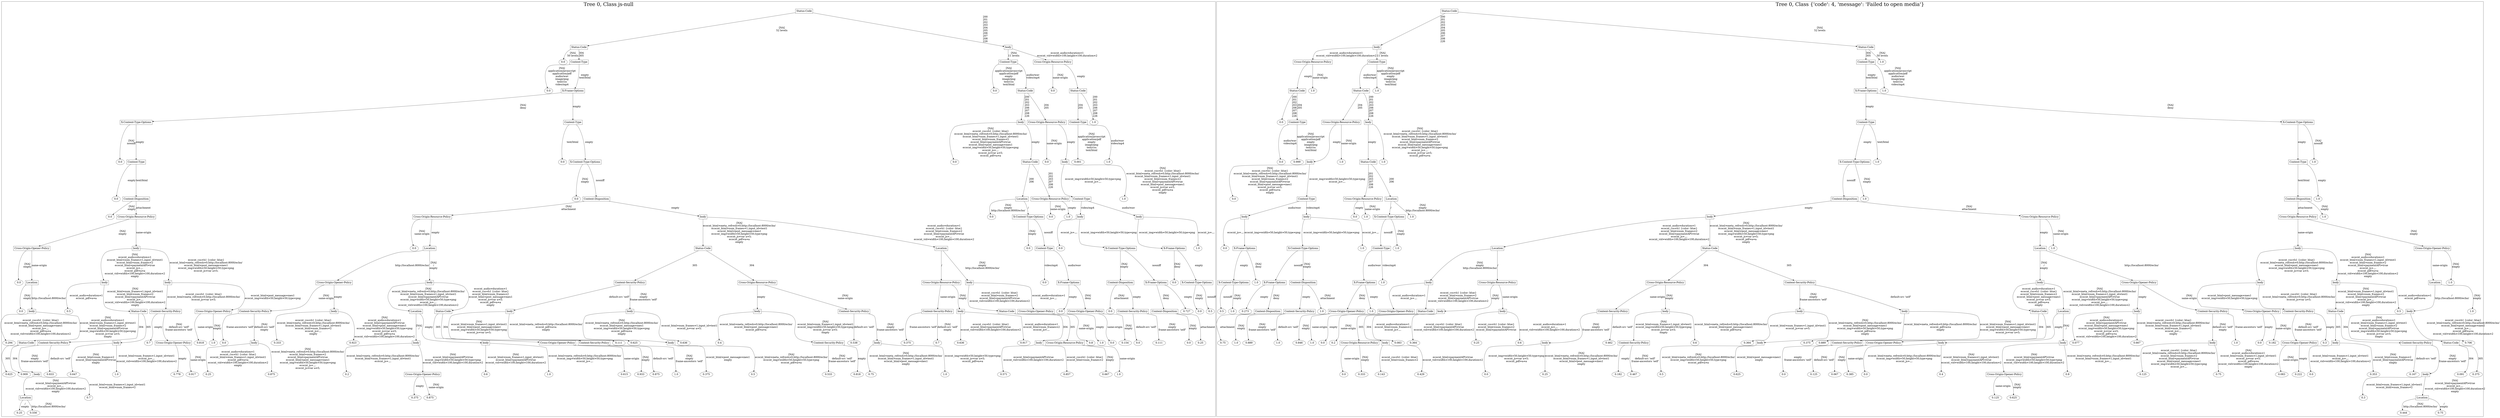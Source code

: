 /*
Generated by:
    http://https://github.com/h2oai/h2o-3/tree/master/h2o-genmodel/src/main/java/hex/genmodel/tools/PrintMojo.java
*/

/*
On a mac:

$ brew install graphviz
$ dot -Tpng file.gv -o file.png
$ open file.png
*/

digraph G {

subgraph cluster_0 {
/* Nodes */

/* Level 0 */
{
"SG_0_Node_0" [shape=box, fontsize=20, label="Status-Code"]
}

/* Level 1 */
{
"SG_0_Node_1" [shape=box, fontsize=20, label="Status-Code"]
"SG_0_Node_2" [shape=box, fontsize=20, label="body"]
}

/* Level 2 */
{
"SG_0_Node_137" [fontsize=20, label="0.0"]
"SG_0_Node_4" [shape=box, fontsize=20, label="Content-Type"]
"SG_0_Node_5" [shape=box, fontsize=20, label="Content-Type"]
"SG_0_Node_6" [shape=box, fontsize=20, label="Cross-Origin-Resource-Policy"]
}

/* Level 3 */
{
"SG_0_Node_138" [fontsize=20, label="0.0"]
"SG_0_Node_7" [shape=box, fontsize=20, label="X-Frame-Options"]
"SG_0_Node_139" [fontsize=20, label="0.0"]
"SG_0_Node_9" [shape=box, fontsize=20, label="Status-Code"]
"SG_0_Node_140" [fontsize=20, label="0.0"]
"SG_0_Node_11" [shape=box, fontsize=20, label="Status-Code"]
}

/* Level 4 */
{
"SG_0_Node_12" [shape=box, fontsize=20, label="X-Content-Type-Options"]
"SG_0_Node_13" [shape=box, fontsize=20, label="Content-Type"]
"SG_0_Node_14" [shape=box, fontsize=20, label="body"]
"SG_0_Node_15" [shape=box, fontsize=20, label="Cross-Origin-Resource-Policy"]
"SG_0_Node_16" [shape=box, fontsize=20, label="Content-Type"]
"SG_0_Node_141" [fontsize=20, label="1.0"]
}

/* Level 5 */
{
"SG_0_Node_142" [fontsize=20, label="0.0"]
"SG_0_Node_17" [shape=box, fontsize=20, label="Content-Type"]
"SG_0_Node_143" [fontsize=20, label="0.0"]
"SG_0_Node_18" [shape=box, fontsize=20, label="X-Content-Type-Options"]
"SG_0_Node_144" [fontsize=20, label="0.0"]
"SG_0_Node_19" [shape=box, fontsize=20, label="Status-Code"]
"SG_0_Node_145" [fontsize=20, label="0.0"]
"SG_0_Node_20" [shape=box, fontsize=20, label="body"]
"SG_0_Node_146" [fontsize=20, label="0.001"]
"SG_0_Node_147" [fontsize=20, label="1.0"]
}

/* Level 6 */
{
"SG_0_Node_148" [fontsize=20, label="0.0"]
"SG_0_Node_22" [shape=box, fontsize=20, label="Content-Disposition"]
"SG_0_Node_149" [fontsize=20, label="0.0"]
"SG_0_Node_23" [shape=box, fontsize=20, label="Content-Disposition"]
"SG_0_Node_24" [shape=box, fontsize=20, label="Location"]
"SG_0_Node_25" [shape=box, fontsize=20, label="Cross-Origin-Resource-Policy"]
"SG_0_Node_26" [shape=box, fontsize=20, label="Content-Type"]
"SG_0_Node_150" [fontsize=20, label="1.0"]
}

/* Level 7 */
{
"SG_0_Node_151" [fontsize=20, label="0.0"]
"SG_0_Node_27" [shape=box, fontsize=20, label="Cross-Origin-Resource-Policy"]
"SG_0_Node_28" [shape=box, fontsize=20, label="Cross-Origin-Resource-Policy"]
"SG_0_Node_29" [shape=box, fontsize=20, label="body"]
"SG_0_Node_152" [fontsize=20, label="0.0"]
"SG_0_Node_30" [shape=box, fontsize=20, label="X-Content-Type-Options"]
"SG_0_Node_153" [fontsize=20, label="0.0"]
"SG_0_Node_154" [fontsize=20, label="1.0"]
"SG_0_Node_31" [shape=box, fontsize=20, label="body"]
"SG_0_Node_32" [shape=box, fontsize=20, label="body"]
}

/* Level 8 */
{
"SG_0_Node_33" [shape=box, fontsize=20, label="Cross-Origin-Opener-Policy"]
"SG_0_Node_34" [shape=box, fontsize=20, label="body"]
"SG_0_Node_155" [fontsize=20, label="0.0"]
"SG_0_Node_35" [shape=box, fontsize=20, label="Location"]
"SG_0_Node_36" [shape=box, fontsize=20, label="Status-Code"]
"SG_0_Node_37" [shape=box, fontsize=20, label="Location"]
"SG_0_Node_156" [fontsize=20, label="0.0"]
"SG_0_Node_38" [shape=box, fontsize=20, label="Content-Type"]
"SG_0_Node_157" [fontsize=20, label="0.0"]
"SG_0_Node_39" [shape=box, fontsize=20, label="X-Content-Type-Options"]
"SG_0_Node_40" [shape=box, fontsize=20, label="X-Frame-Options"]
"SG_0_Node_158" [fontsize=20, label="1.0"]
}

/* Level 9 */
{
"SG_0_Node_159" [fontsize=20, label="0.0"]
"SG_0_Node_41" [shape=box, fontsize=20, label="Location"]
"SG_0_Node_42" [shape=box, fontsize=20, label="body"]
"SG_0_Node_43" [shape=box, fontsize=20, label="body"]
"SG_0_Node_44" [shape=box, fontsize=20, label="Cross-Origin-Opener-Policy"]
"SG_0_Node_45" [shape=box, fontsize=20, label="body"]
"SG_0_Node_46" [shape=box, fontsize=20, label="Content-Security-Policy"]
"SG_0_Node_47" [shape=box, fontsize=20, label="Cross-Origin-Resource-Policy"]
"SG_0_Node_48" [shape=box, fontsize=20, label="Cross-Origin-Resource-Policy"]
"SG_0_Node_49" [shape=box, fontsize=20, label="body"]
"SG_0_Node_160" [fontsize=20, label="0.0"]
"SG_0_Node_50" [shape=box, fontsize=20, label="X-Frame-Options"]
"SG_0_Node_51" [shape=box, fontsize=20, label="Content-Disposition"]
"SG_0_Node_52" [shape=box, fontsize=20, label="X-Frame-Options"]
"SG_0_Node_161" [fontsize=20, label="0.0"]
"SG_0_Node_53" [shape=box, fontsize=20, label="X-Content-Type-Options"]
}

/* Level 10 */
{
"SG_0_Node_162" [fontsize=20, label="0.0"]
"SG_0_Node_54" [shape=box, fontsize=20, label="body"]
"SG_0_Node_163" [fontsize=20, label="0.5"]
"SG_0_Node_56" [shape=box, fontsize=20, label="Status-Code"]
"SG_0_Node_57" [shape=box, fontsize=20, label="Content-Security-Policy"]
"SG_0_Node_58" [shape=box, fontsize=20, label="Cross-Origin-Opener-Policy"]
"SG_0_Node_59" [shape=box, fontsize=20, label="Content-Security-Policy"]
"SG_0_Node_60" [shape=box, fontsize=20, label="body"]
"SG_0_Node_61" [shape=box, fontsize=20, label="Location"]
"SG_0_Node_62" [shape=box, fontsize=20, label="Status-Code"]
"SG_0_Node_63" [shape=box, fontsize=20, label="body"]
"SG_0_Node_64" [shape=box, fontsize=20, label="body"]
"SG_0_Node_65" [shape=box, fontsize=20, label="body"]
"SG_0_Node_66" [shape=box, fontsize=20, label="Content-Security-Policy"]
"SG_0_Node_67" [shape=box, fontsize=20, label="Content-Security-Policy"]
"SG_0_Node_68" [shape=box, fontsize=20, label="body"]
"SG_0_Node_69" [shape=box, fontsize=20, label="Status-Code"]
"SG_0_Node_70" [shape=box, fontsize=20, label="Cross-Origin-Opener-Policy"]
"SG_0_Node_164" [fontsize=20, label="0.0"]
"SG_0_Node_71" [shape=box, fontsize=20, label="Cross-Origin-Opener-Policy"]
"SG_0_Node_165" [fontsize=20, label="0.0"]
"SG_0_Node_72" [shape=box, fontsize=20, label="Content-Security-Policy"]
"SG_0_Node_73" [shape=box, fontsize=20, label="Content-Disposition"]
"SG_0_Node_166" [fontsize=20, label="0.727"]
"SG_0_Node_167" [fontsize=20, label="0.0"]
"SG_0_Node_168" [fontsize=20, label="0.5"]
}

/* Level 11 */
{
"SG_0_Node_169" [fontsize=20, label="0.294"]
"SG_0_Node_77" [shape=box, fontsize=20, label="Status-Code"]
"SG_0_Node_78" [shape=box, fontsize=20, label="Content-Security-Policy"]
"SG_0_Node_79" [shape=box, fontsize=20, label="body"]
"SG_0_Node_170" [fontsize=20, label="0.7"]
"SG_0_Node_81" [shape=box, fontsize=20, label="Cross-Origin-Opener-Policy"]
"SG_0_Node_171" [fontsize=20, label="0.818"]
"SG_0_Node_172" [fontsize=20, label="1.0"]
"SG_0_Node_173" [fontsize=20, label="0.0"]
"SG_0_Node_83" [shape=box, fontsize=20, label="body"]
"SG_0_Node_174" [fontsize=20, label="0.333"]
"SG_0_Node_175" [fontsize=20, label="0.923"]
"SG_0_Node_86" [shape=box, fontsize=20, label="body"]
"SG_0_Node_87" [shape=box, fontsize=20, label="body"]
"SG_0_Node_88" [shape=box, fontsize=20, label="Cross-Origin-Opener-Policy"]
"SG_0_Node_89" [shape=box, fontsize=20, label="Content-Security-Policy"]
"SG_0_Node_176" [fontsize=20, label="0.111"]
"SG_0_Node_177" [fontsize=20, label="0.625"]
"SG_0_Node_92" [shape=box, fontsize=20, label="body"]
"SG_0_Node_178" [fontsize=20, label="0.636"]
"SG_0_Node_179" [fontsize=20, label="0.4"]
"SG_0_Node_95" [shape=box, fontsize=20, label="Content-Security-Policy"]
"SG_0_Node_180" [fontsize=20, label="0.538"]
"SG_0_Node_97" [shape=box, fontsize=20, label="body"]
"SG_0_Node_181" [fontsize=20, label="0.375"]
"SG_0_Node_182" [fontsize=20, label="0.7"]
"SG_0_Node_183" [fontsize=20, label="0.636"]
"SG_0_Node_184" [fontsize=20, label="0.917"]
"SG_0_Node_102" [shape=box, fontsize=20, label="body"]
"SG_0_Node_103" [shape=box, fontsize=20, label="Cross-Origin-Resource-Policy"]
"SG_0_Node_185" [fontsize=20, label="0.8"]
"SG_0_Node_186" [fontsize=20, label="1.0"]
"SG_0_Node_187" [fontsize=20, label="0.0"]
"SG_0_Node_188" [fontsize=20, label="0.154"]
"SG_0_Node_189" [fontsize=20, label="0.0"]
"SG_0_Node_190" [fontsize=20, label="0.111"]
"SG_0_Node_191" [fontsize=20, label="0.0"]
"SG_0_Node_192" [fontsize=20, label="0.25"]
}

/* Level 12 */
{
"SG_0_Node_193" [fontsize=20, label="0.625"]
"SG_0_Node_194" [fontsize=20, label="0.909"]
"SG_0_Node_110" [shape=box, fontsize=20, label="body"]
"SG_0_Node_195" [fontsize=20, label="0.833"]
"SG_0_Node_196" [fontsize=20, label="0.647"]
"SG_0_Node_197" [fontsize=20, label="1.0"]
"SG_0_Node_198" [fontsize=20, label="0.778"]
"SG_0_Node_199" [fontsize=20, label="0.917"]
"SG_0_Node_200" [fontsize=20, label="0.25"]
"SG_0_Node_201" [fontsize=20, label="0.875"]
"SG_0_Node_202" [fontsize=20, label="0.2"]
"SG_0_Node_118" [shape=box, fontsize=20, label="Cross-Origin-Opener-Policy"]
"SG_0_Node_203" [fontsize=20, label="0.6"]
"SG_0_Node_204" [fontsize=20, label="1.0"]
"SG_0_Node_205" [fontsize=20, label="0.615"]
"SG_0_Node_206" [fontsize=20, label="0.933"]
"SG_0_Node_207" [fontsize=20, label="0.875"]
"SG_0_Node_208" [fontsize=20, label="1.0"]
"SG_0_Node_209" [fontsize=20, label="0.375"]
"SG_0_Node_210" [fontsize=20, label="0.5"]
"SG_0_Node_211" [fontsize=20, label="0.533"]
"SG_0_Node_212" [fontsize=20, label="0.818"]
"SG_0_Node_213" [fontsize=20, label="0.75"]
"SG_0_Node_214" [fontsize=20, label="1.0"]
"SG_0_Node_215" [fontsize=20, label="0.571"]
"SG_0_Node_216" [fontsize=20, label="0.857"]
"SG_0_Node_217" [fontsize=20, label="0.667"]
"SG_0_Node_218" [fontsize=20, label="1.0"]
}

/* Level 13 */
{
"SG_0_Node_131" [shape=box, fontsize=20, label="Location"]
"SG_0_Node_219" [fontsize=20, label="0.7"]
"SG_0_Node_220" [fontsize=20, label="0.375"]
"SG_0_Node_221" [fontsize=20, label="0.875"]
}

/* Level 14 */
{
"SG_0_Node_222" [fontsize=20, label="0.25"]
"SG_0_Node_223" [fontsize=20, label="0.556"]
}

/* Edges */
"SG_0_Node_0" -> "SG_0_Node_1" [fontsize=20, label="[NA]
52 levels
"]
"SG_0_Node_0" -> "SG_0_Node_2" [fontsize=20, label="200
201
202
203
204
205
206
207
208
226
"]
"SG_0_Node_2" -> "SG_0_Node_5" [fontsize=20, label="[NA]
11 levels
"]
"SG_0_Node_2" -> "SG_0_Node_6" [fontsize=20, label="ecocnt_audio=duration=1
ecocnt_vid=width=100,height=100,duration=2
"]
"SG_0_Node_6" -> "SG_0_Node_140" [fontsize=20, label="[NA]
same-origin
"]
"SG_0_Node_6" -> "SG_0_Node_11" [fontsize=20, label="empty
"]
"SG_0_Node_11" -> "SG_0_Node_16" [fontsize=20, label="204
205
"]
"SG_0_Node_11" -> "SG_0_Node_141" [fontsize=20, label="200
201
202
203
206
207
208
226
"]
"SG_0_Node_16" -> "SG_0_Node_146" [fontsize=20, label="[NA]
application/javascript
application/pdf
empty
image/png
text/css
text/html
"]
"SG_0_Node_16" -> "SG_0_Node_147" [fontsize=20, label="audio/wav
video/mp4
"]
"SG_0_Node_5" -> "SG_0_Node_139" [fontsize=20, label="[NA]
application/javascript
application/pdf
empty
image/png
text/css
text/html
"]
"SG_0_Node_5" -> "SG_0_Node_9" [fontsize=20, label="audio/wav
video/mp4
"]
"SG_0_Node_9" -> "SG_0_Node_14" [fontsize=20, label="200
201
202
203
206
207
208
226
"]
"SG_0_Node_9" -> "SG_0_Node_15" [fontsize=20, label="204
205
"]
"SG_0_Node_15" -> "SG_0_Node_145" [fontsize=20, label="[NA]
same-origin
"]
"SG_0_Node_15" -> "SG_0_Node_20" [fontsize=20, label="empty
"]
"SG_0_Node_20" -> "SG_0_Node_26" [fontsize=20, label="ecocnt_img=width=50,height=50,type=png
ecocnt_js=.,,.
"]
"SG_0_Node_20" -> "SG_0_Node_150" [fontsize=20, label="[NA]
ecocnt_css=h1 {color: blue}
ecocnt_html=meta_refresh=0;http://localhost:8000/echo/
ecocnt_html=num_frames=1,input_id=test1
ecocnt_html=num_frames=2
ecocnt_html=paymentAPI=true
ecocnt_html=post_message=mes1
ecocnt_js=var a=5;
ecocnt_pdf=a=a
empty
"]
"SG_0_Node_26" -> "SG_0_Node_31" [fontsize=20, label="video/mp4
"]
"SG_0_Node_26" -> "SG_0_Node_32" [fontsize=20, label="audio/wav
"]
"SG_0_Node_32" -> "SG_0_Node_40" [fontsize=20, label="ecocnt_img=width=50,height=50,type=png
"]
"SG_0_Node_32" -> "SG_0_Node_158" [fontsize=20, label="ecocnt_js=.,,.
"]
"SG_0_Node_40" -> "SG_0_Node_161" [fontsize=20, label="[NA]
deny
"]
"SG_0_Node_40" -> "SG_0_Node_53" [fontsize=20, label="empty
"]
"SG_0_Node_53" -> "SG_0_Node_167" [fontsize=20, label="[NA]
empty
"]
"SG_0_Node_53" -> "SG_0_Node_168" [fontsize=20, label="nosniff
"]
"SG_0_Node_31" -> "SG_0_Node_157" [fontsize=20, label="ecocnt_js=.,,.
"]
"SG_0_Node_31" -> "SG_0_Node_39" [fontsize=20, label="ecocnt_img=width=50,height=50,type=png
"]
"SG_0_Node_39" -> "SG_0_Node_51" [fontsize=20, label="[NA]
empty
"]
"SG_0_Node_39" -> "SG_0_Node_52" [fontsize=20, label="nosniff
"]
"SG_0_Node_52" -> "SG_0_Node_73" [fontsize=20, label="[NA]
deny
"]
"SG_0_Node_52" -> "SG_0_Node_166" [fontsize=20, label="empty
"]
"SG_0_Node_73" -> "SG_0_Node_191" [fontsize=20, label="[NA]
empty
"]
"SG_0_Node_73" -> "SG_0_Node_192" [fontsize=20, label="attachment
"]
"SG_0_Node_51" -> "SG_0_Node_165" [fontsize=20, label="[NA]
attachment
"]
"SG_0_Node_51" -> "SG_0_Node_72" [fontsize=20, label="empty
"]
"SG_0_Node_72" -> "SG_0_Node_189" [fontsize=20, label="default-src 'self'
"]
"SG_0_Node_72" -> "SG_0_Node_190" [fontsize=20, label="[NA]
empty
frame-ancestors 'self'
"]
"SG_0_Node_14" -> "SG_0_Node_144" [fontsize=20, label="[NA]
ecocnt_css=h1 {color: blue}
ecocnt_html=meta_refresh=0;http://localhost:8000/echo/
ecocnt_html=num_frames=1,input_id=test1
ecocnt_html=num_frames=2
ecocnt_html=paymentAPI=true
ecocnt_html=post_message=mes1
ecocnt_img=width=50,height=50,type=png
ecocnt_js=.,,.
ecocnt_js=var a=5;
ecocnt_pdf=a=a
"]
"SG_0_Node_14" -> "SG_0_Node_19" [fontsize=20, label="empty
"]
"SG_0_Node_19" -> "SG_0_Node_24" [fontsize=20, label="200
206
"]
"SG_0_Node_19" -> "SG_0_Node_25" [fontsize=20, label="201
202
203
207
208
226
"]
"SG_0_Node_25" -> "SG_0_Node_153" [fontsize=20, label="[NA]
same-origin
"]
"SG_0_Node_25" -> "SG_0_Node_154" [fontsize=20, label="empty
"]
"SG_0_Node_24" -> "SG_0_Node_152" [fontsize=20, label="[NA]
empty
http://localhost:8000/echo/
"]
"SG_0_Node_24" -> "SG_0_Node_30" [fontsize=20, label="/
"]
"SG_0_Node_30" -> "SG_0_Node_156" [fontsize=20, label="[NA]
empty
"]
"SG_0_Node_30" -> "SG_0_Node_38" [fontsize=20, label="nosniff
"]
"SG_0_Node_38" -> "SG_0_Node_160" [fontsize=20, label="video/mp4
"]
"SG_0_Node_38" -> "SG_0_Node_50" [fontsize=20, label="audio/wav
"]
"SG_0_Node_50" -> "SG_0_Node_164" [fontsize=20, label="empty
"]
"SG_0_Node_50" -> "SG_0_Node_71" [fontsize=20, label="[NA]
deny
"]
"SG_0_Node_71" -> "SG_0_Node_187" [fontsize=20, label="same-origin
"]
"SG_0_Node_71" -> "SG_0_Node_188" [fontsize=20, label="[NA]
empty
"]
"SG_0_Node_1" -> "SG_0_Node_137" [fontsize=20, label="[NA]
50 levels
"]
"SG_0_Node_1" -> "SG_0_Node_4" [fontsize=20, label="304
305
"]
"SG_0_Node_4" -> "SG_0_Node_138" [fontsize=20, label="[NA]
application/javascript
application/pdf
audio/wav
image/png
text/css
video/mp4
"]
"SG_0_Node_4" -> "SG_0_Node_7" [fontsize=20, label="empty
text/html
"]
"SG_0_Node_7" -> "SG_0_Node_12" [fontsize=20, label="[NA]
deny
"]
"SG_0_Node_7" -> "SG_0_Node_13" [fontsize=20, label="empty
"]
"SG_0_Node_13" -> "SG_0_Node_143" [fontsize=20, label="text/html
"]
"SG_0_Node_13" -> "SG_0_Node_18" [fontsize=20, label="empty
"]
"SG_0_Node_18" -> "SG_0_Node_149" [fontsize=20, label="[NA]
empty
"]
"SG_0_Node_18" -> "SG_0_Node_23" [fontsize=20, label="nosniff
"]
"SG_0_Node_23" -> "SG_0_Node_28" [fontsize=20, label="[NA]
attachment
"]
"SG_0_Node_23" -> "SG_0_Node_29" [fontsize=20, label="empty
"]
"SG_0_Node_29" -> "SG_0_Node_36" [fontsize=20, label="[NA]
ecocnt_html=meta_refresh=0;http://localhost:8000/echo/
ecocnt_html=num_frames=1,input_id=test1
ecocnt_html=post_message=mes1
ecocnt_img=width=50,height=50,type=png
ecocnt_js=var a=5;
ecocnt_pdf=a=a
empty
"]
"SG_0_Node_29" -> "SG_0_Node_37" [fontsize=20, label="ecocnt_audio=duration=1
ecocnt_css=h1 {color: blue}
ecocnt_html=num_frames=2
ecocnt_html=paymentAPI=true
ecocnt_js=.,,.
ecocnt_vid=width=100,height=100,duration=2
"]
"SG_0_Node_37" -> "SG_0_Node_48" [fontsize=20, label="/
"]
"SG_0_Node_37" -> "SG_0_Node_49" [fontsize=20, label="[NA]
empty
http://localhost:8000/echo/
"]
"SG_0_Node_49" -> "SG_0_Node_69" [fontsize=20, label="ecocnt_css=h1 {color: blue}
ecocnt_html=num_frames=2
ecocnt_html=paymentAPI=true
ecocnt_vid=width=100,height=100,duration=2
"]
"SG_0_Node_49" -> "SG_0_Node_70" [fontsize=20, label="ecocnt_audio=duration=1
ecocnt_js=.,,.
"]
"SG_0_Node_70" -> "SG_0_Node_185" [fontsize=20, label="[NA]
same-origin
"]
"SG_0_Node_70" -> "SG_0_Node_186" [fontsize=20, label="empty
"]
"SG_0_Node_69" -> "SG_0_Node_102" [fontsize=20, label="304
"]
"SG_0_Node_69" -> "SG_0_Node_103" [fontsize=20, label="305
"]
"SG_0_Node_103" -> "SG_0_Node_217" [fontsize=20, label="[NA]
empty
"]
"SG_0_Node_103" -> "SG_0_Node_218" [fontsize=20, label="same-origin
"]
"SG_0_Node_102" -> "SG_0_Node_215" [fontsize=20, label="ecocnt_html=paymentAPI=true
ecocnt_vid=width=100,height=100,duration=2
"]
"SG_0_Node_102" -> "SG_0_Node_216" [fontsize=20, label="ecocnt_css=h1 {color: blue}
ecocnt_html=num_frames=2
"]
"SG_0_Node_48" -> "SG_0_Node_67" [fontsize=20, label="same-origin
"]
"SG_0_Node_48" -> "SG_0_Node_68" [fontsize=20, label="[NA]
empty
"]
"SG_0_Node_68" -> "SG_0_Node_183" [fontsize=20, label="ecocnt_css=h1 {color: blue}
ecocnt_html=paymentAPI=true
ecocnt_vid=width=100,height=100,duration=2
"]
"SG_0_Node_68" -> "SG_0_Node_184" [fontsize=20, label="ecocnt_audio=duration=1
ecocnt_html=num_frames=2
ecocnt_js=.,,.
"]
"SG_0_Node_67" -> "SG_0_Node_181" [fontsize=20, label="frame-ancestors 'self'
"]
"SG_0_Node_67" -> "SG_0_Node_182" [fontsize=20, label="[NA]
default-src 'self'
empty
"]
"SG_0_Node_36" -> "SG_0_Node_46" [fontsize=20, label="305
"]
"SG_0_Node_36" -> "SG_0_Node_47" [fontsize=20, label="304
"]
"SG_0_Node_47" -> "SG_0_Node_65" [fontsize=20, label="empty
"]
"SG_0_Node_47" -> "SG_0_Node_66" [fontsize=20, label="[NA]
same-origin
"]
"SG_0_Node_66" -> "SG_0_Node_180" [fontsize=20, label="default-src 'self'
"]
"SG_0_Node_66" -> "SG_0_Node_97" [fontsize=20, label="[NA]
empty
frame-ancestors 'self'
"]
"SG_0_Node_97" -> "SG_0_Node_213" [fontsize=20, label="[NA]
ecocnt_html=meta_refresh=0;http://localhost:8000/echo/
ecocnt_html=num_frames=1,input_id=test1
ecocnt_html=post_message=mes1
empty
"]
"SG_0_Node_97" -> "SG_0_Node_214" [fontsize=20, label="ecocnt_img=width=50,height=50,type=png
ecocnt_js=var a=5;
ecocnt_pdf=a=a
"]
"SG_0_Node_65" -> "SG_0_Node_179" [fontsize=20, label="ecocnt_html=meta_refresh=0;http://localhost:8000/echo/
ecocnt_html=post_message=mes1
ecocnt_pdf=a=a
"]
"SG_0_Node_65" -> "SG_0_Node_95" [fontsize=20, label="[NA]
ecocnt_html=num_frames=1,input_id=test1
ecocnt_img=width=50,height=50,type=png
ecocnt_js=var a=5;
empty
"]
"SG_0_Node_95" -> "SG_0_Node_211" [fontsize=20, label="[NA]
default-src 'self'
frame-ancestors 'self'
"]
"SG_0_Node_95" -> "SG_0_Node_212" [fontsize=20, label="empty
"]
"SG_0_Node_46" -> "SG_0_Node_63" [fontsize=20, label="default-src 'self'
"]
"SG_0_Node_46" -> "SG_0_Node_64" [fontsize=20, label="[NA]
empty
frame-ancestors 'self'
"]
"SG_0_Node_64" -> "SG_0_Node_92" [fontsize=20, label="[NA]
ecocnt_html=meta_refresh=0;http://localhost:8000/echo/
ecocnt_html=post_message=mes1
ecocnt_img=width=50,height=50,type=png
ecocnt_pdf=a=a
empty
"]
"SG_0_Node_64" -> "SG_0_Node_178" [fontsize=20, label="ecocnt_html=num_frames=1,input_id=test1
ecocnt_js=var a=5;
"]
"SG_0_Node_92" -> "SG_0_Node_209" [fontsize=20, label="ecocnt_html=post_message=mes1
empty
"]
"SG_0_Node_92" -> "SG_0_Node_210" [fontsize=20, label="[NA]
ecocnt_html=meta_refresh=0;http://localhost:8000/echo/
ecocnt_img=width=50,height=50,type=png
ecocnt_pdf=a=a
"]
"SG_0_Node_63" -> "SG_0_Node_176" [fontsize=20, label="[NA]
ecocnt_html=num_frames=1,input_id=test1
ecocnt_html=post_message=mes1
ecocnt_img=width=50,height=50,type=png
ecocnt_js=var a=5;
"]
"SG_0_Node_63" -> "SG_0_Node_177" [fontsize=20, label="ecocnt_html=meta_refresh=0;http://localhost:8000/echo/
ecocnt_pdf=a=a
empty
"]
"SG_0_Node_28" -> "SG_0_Node_155" [fontsize=20, label="[NA]
same-origin
"]
"SG_0_Node_28" -> "SG_0_Node_35" [fontsize=20, label="empty
"]
"SG_0_Node_35" -> "SG_0_Node_44" [fontsize=20, label="http://localhost:8000/echo/
"]
"SG_0_Node_35" -> "SG_0_Node_45" [fontsize=20, label="[NA]
/
empty
"]
"SG_0_Node_45" -> "SG_0_Node_61" [fontsize=20, label="[NA]
ecocnt_html=meta_refresh=0;http://localhost:8000/echo/
ecocnt_html=num_frames=1,input_id=test1
ecocnt_html=paymentAPI=true
ecocnt_img=width=50,height=50,type=png
ecocnt_js=.,,.
ecocnt_vid=width=100,height=100,duration=2
"]
"SG_0_Node_45" -> "SG_0_Node_62" [fontsize=20, label="ecocnt_audio=duration=1
ecocnt_css=h1 {color: blue}
ecocnt_html=num_frames=2
ecocnt_html=post_message=mes1
ecocnt_js=var a=5;
ecocnt_pdf=a=a
empty
"]
"SG_0_Node_62" -> "SG_0_Node_88" [fontsize=20, label="305
"]
"SG_0_Node_62" -> "SG_0_Node_89" [fontsize=20, label="304
"]
"SG_0_Node_89" -> "SG_0_Node_207" [fontsize=20, label="default-src 'self'
"]
"SG_0_Node_89" -> "SG_0_Node_208" [fontsize=20, label="[NA]
empty
frame-ancestors 'self'
"]
"SG_0_Node_88" -> "SG_0_Node_205" [fontsize=20, label="same-origin
"]
"SG_0_Node_88" -> "SG_0_Node_206" [fontsize=20, label="[NA]
empty
"]
"SG_0_Node_61" -> "SG_0_Node_86" [fontsize=20, label="[NA]
/
"]
"SG_0_Node_61" -> "SG_0_Node_87" [fontsize=20, label="empty
"]
"SG_0_Node_87" -> "SG_0_Node_203" [fontsize=20, label="[NA]
ecocnt_html=num_frames=1,input_id=test1
ecocnt_html=paymentAPI=true
ecocnt_vid=width=100,height=100,duration=2
"]
"SG_0_Node_87" -> "SG_0_Node_204" [fontsize=20, label="ecocnt_html=meta_refresh=0;http://localhost:8000/echo/
ecocnt_img=width=50,height=50,type=png
ecocnt_js=.,,.
"]
"SG_0_Node_86" -> "SG_0_Node_202" [fontsize=20, label="ecocnt_html=meta_refresh=0;http://localhost:8000/echo/
ecocnt_html=num_frames=1,input_id=test1
ecocnt_js=.,,.
"]
"SG_0_Node_86" -> "SG_0_Node_118" [fontsize=20, label="[NA]
ecocnt_html=paymentAPI=true
ecocnt_img=width=50,height=50,type=png
ecocnt_vid=width=100,height=100,duration=2
"]
"SG_0_Node_118" -> "SG_0_Node_220" [fontsize=20, label="empty
"]
"SG_0_Node_118" -> "SG_0_Node_221" [fontsize=20, label="[NA]
same-origin
"]
"SG_0_Node_44" -> "SG_0_Node_59" [fontsize=20, label="[NA]
same-origin
"]
"SG_0_Node_44" -> "SG_0_Node_60" [fontsize=20, label="empty
"]
"SG_0_Node_60" -> "SG_0_Node_174" [fontsize=20, label="ecocnt_css=h1 {color: blue}
ecocnt_html=meta_refresh=0;http://localhost:8000/echo/
ecocnt_html=num_frames=1,input_id=test1
ecocnt_html=num_frames=2
ecocnt_js=.,,.
empty
"]
"SG_0_Node_60" -> "SG_0_Node_175" [fontsize=20, label="[NA]
ecocnt_audio=duration=1
ecocnt_html=paymentAPI=true
ecocnt_html=post_message=mes1
ecocnt_img=width=50,height=50,type=png
ecocnt_js=var a=5;
ecocnt_pdf=a=a
ecocnt_vid=width=100,height=100,duration=2
"]
"SG_0_Node_59" -> "SG_0_Node_173" [fontsize=20, label="frame-ancestors 'self'
"]
"SG_0_Node_59" -> "SG_0_Node_83" [fontsize=20, label="[NA]
default-src 'self'
empty
"]
"SG_0_Node_83" -> "SG_0_Node_200" [fontsize=20, label="ecocnt_audio=duration=1
ecocnt_css=h1 {color: blue}
ecocnt_html=num_frames=1,input_id=test1
ecocnt_pdf=a=a
ecocnt_vid=width=100,height=100,duration=2
empty
"]
"SG_0_Node_83" -> "SG_0_Node_201" [fontsize=20, label="[NA]
ecocnt_html=meta_refresh=0;http://localhost:8000/echo/
ecocnt_html=num_frames=2
ecocnt_html=paymentAPI=true
ecocnt_html=post_message=mes1
ecocnt_img=width=50,height=50,type=png
ecocnt_js=.,,.
ecocnt_js=var a=5;
"]
"SG_0_Node_12" -> "SG_0_Node_142" [fontsize=20, label="[NA]
nosniff
"]
"SG_0_Node_12" -> "SG_0_Node_17" [fontsize=20, label="empty
"]
"SG_0_Node_17" -> "SG_0_Node_148" [fontsize=20, label="empty
"]
"SG_0_Node_17" -> "SG_0_Node_22" [fontsize=20, label="text/html
"]
"SG_0_Node_22" -> "SG_0_Node_151" [fontsize=20, label="[NA]
empty
"]
"SG_0_Node_22" -> "SG_0_Node_27" [fontsize=20, label="attachment
"]
"SG_0_Node_27" -> "SG_0_Node_33" [fontsize=20, label="[NA]
empty
"]
"SG_0_Node_27" -> "SG_0_Node_34" [fontsize=20, label="same-origin
"]
"SG_0_Node_34" -> "SG_0_Node_42" [fontsize=20, label="[NA]
ecocnt_audio=duration=1
ecocnt_html=num_frames=1,input_id=test1
ecocnt_html=num_frames=2
ecocnt_html=paymentAPI=true
ecocnt_js=.,,.
ecocnt_pdf=a=a
ecocnt_vid=width=100,height=100,duration=2
empty
"]
"SG_0_Node_34" -> "SG_0_Node_43" [fontsize=20, label="ecocnt_css=h1 {color: blue}
ecocnt_html=meta_refresh=0;http://localhost:8000/echo/
ecocnt_html=post_message=mes1
ecocnt_img=width=50,height=50,type=png
ecocnt_js=var a=5;
"]
"SG_0_Node_43" -> "SG_0_Node_57" [fontsize=20, label="ecocnt_css=h1 {color: blue}
ecocnt_html=meta_refresh=0;http://localhost:8000/echo/
ecocnt_js=var a=5;
"]
"SG_0_Node_43" -> "SG_0_Node_58" [fontsize=20, label="ecocnt_html=post_message=mes1
ecocnt_img=width=50,height=50,type=png
"]
"SG_0_Node_58" -> "SG_0_Node_171" [fontsize=20, label="same-origin
"]
"SG_0_Node_58" -> "SG_0_Node_172" [fontsize=20, label="[NA]
empty
"]
"SG_0_Node_57" -> "SG_0_Node_170" [fontsize=20, label="empty
"]
"SG_0_Node_57" -> "SG_0_Node_81" [fontsize=20, label="[NA]
default-src 'self'
frame-ancestors 'self'
"]
"SG_0_Node_81" -> "SG_0_Node_198" [fontsize=20, label="empty
"]
"SG_0_Node_81" -> "SG_0_Node_199" [fontsize=20, label="[NA]
same-origin
"]
"SG_0_Node_42" -> "SG_0_Node_163" [fontsize=20, label="ecocnt_audio=duration=1
ecocnt_pdf=a=a
"]
"SG_0_Node_42" -> "SG_0_Node_56" [fontsize=20, label="[NA]
ecocnt_html=num_frames=1,input_id=test1
ecocnt_html=num_frames=2
ecocnt_html=paymentAPI=true
ecocnt_js=.,,.
ecocnt_vid=width=100,height=100,duration=2
empty
"]
"SG_0_Node_56" -> "SG_0_Node_78" [fontsize=20, label="304
"]
"SG_0_Node_56" -> "SG_0_Node_79" [fontsize=20, label="305
"]
"SG_0_Node_79" -> "SG_0_Node_196" [fontsize=20, label="[NA]
ecocnt_html=num_frames=2
ecocnt_html=paymentAPI=true
empty
"]
"SG_0_Node_79" -> "SG_0_Node_197" [fontsize=20, label="ecocnt_html=num_frames=1,input_id=test1
ecocnt_js=.,,.
ecocnt_vid=width=100,height=100,duration=2
"]
"SG_0_Node_78" -> "SG_0_Node_110" [fontsize=20, label="[NA]
empty
frame-ancestors 'self'
"]
"SG_0_Node_78" -> "SG_0_Node_195" [fontsize=20, label="default-src 'self'
"]
"SG_0_Node_110" -> "SG_0_Node_131" [fontsize=20, label="[NA]
ecocnt_html=paymentAPI=true
ecocnt_js=.,,.
ecocnt_vid=width=100,height=100,duration=2
empty
"]
"SG_0_Node_110" -> "SG_0_Node_219" [fontsize=20, label="ecocnt_html=num_frames=1,input_id=test1
ecocnt_html=num_frames=2
"]
"SG_0_Node_131" -> "SG_0_Node_222" [fontsize=20, label="/
empty
"]
"SG_0_Node_131" -> "SG_0_Node_223" [fontsize=20, label="[NA]
http://localhost:8000/echo/
"]
"SG_0_Node_33" -> "SG_0_Node_159" [fontsize=20, label="[NA]
empty
"]
"SG_0_Node_33" -> "SG_0_Node_41" [fontsize=20, label="same-origin
"]
"SG_0_Node_41" -> "SG_0_Node_162" [fontsize=20, label="[NA]
empty
"]
"SG_0_Node_41" -> "SG_0_Node_54" [fontsize=20, label="/
http://localhost:8000/echo/
"]
"SG_0_Node_54" -> "SG_0_Node_169" [fontsize=20, label="ecocnt_css=h1 {color: blue}
ecocnt_html=meta_refresh=0;http://localhost:8000/echo/
ecocnt_html=post_message=mes1
ecocnt_js=.,,.
ecocnt_pdf=a=a
ecocnt_vid=width=100,height=100,duration=2
"]
"SG_0_Node_54" -> "SG_0_Node_77" [fontsize=20, label="[NA]
ecocnt_audio=duration=1
ecocnt_html=num_frames=1,input_id=test1
ecocnt_html=num_frames=2
ecocnt_html=paymentAPI=true
ecocnt_img=width=50,height=50,type=png
ecocnt_js=var a=5;
empty
"]
"SG_0_Node_77" -> "SG_0_Node_193" [fontsize=20, label="305
"]
"SG_0_Node_77" -> "SG_0_Node_194" [fontsize=20, label="304
"]

fontsize=40
label="Tree 0, Class js-null"
}

subgraph cluster_1 {
/* Nodes */

/* Level 0 */
{
"SG_1_Node_0" [shape=box, fontsize=20, label="Status-Code"]
}

/* Level 1 */
{
"SG_1_Node_1" [shape=box, fontsize=20, label="body"]
"SG_1_Node_2" [shape=box, fontsize=20, label="Status-Code"]
}

/* Level 2 */
{
"SG_1_Node_3" [shape=box, fontsize=20, label="Cross-Origin-Resource-Policy"]
"SG_1_Node_4" [shape=box, fontsize=20, label="Content-Type"]
"SG_1_Node_5" [shape=box, fontsize=20, label="Content-Type"]
"SG_1_Node_137" [fontsize=20, label="1.0"]
}

/* Level 3 */
{
"SG_1_Node_7" [shape=box, fontsize=20, label="Status-Code"]
"SG_1_Node_138" [fontsize=20, label="1.0"]
"SG_1_Node_9" [shape=box, fontsize=20, label="Status-Code"]
"SG_1_Node_139" [fontsize=20, label="1.0"]
"SG_1_Node_11" [shape=box, fontsize=20, label="X-Frame-Options"]
"SG_1_Node_140" [fontsize=20, label="1.0"]
}

/* Level 4 */
{
"SG_1_Node_141" [fontsize=20, label="0.0"]
"SG_1_Node_12" [shape=box, fontsize=20, label="Content-Type"]
"SG_1_Node_13" [shape=box, fontsize=20, label="Cross-Origin-Resource-Policy"]
"SG_1_Node_14" [shape=box, fontsize=20, label="body"]
"SG_1_Node_15" [shape=box, fontsize=20, label="Content-Type"]
"SG_1_Node_16" [shape=box, fontsize=20, label="X-Content-Type-Options"]
}

/* Level 5 */
{
"SG_1_Node_142" [fontsize=20, label="0.0"]
"SG_1_Node_143" [fontsize=20, label="0.999"]
"SG_1_Node_18" [shape=box, fontsize=20, label="body"]
"SG_1_Node_144" [fontsize=20, label="1.0"]
"SG_1_Node_19" [shape=box, fontsize=20, label="Status-Code"]
"SG_1_Node_145" [fontsize=20, label="1.0"]
"SG_1_Node_20" [shape=box, fontsize=20, label="X-Content-Type-Options"]
"SG_1_Node_146" [fontsize=20, label="1.0"]
"SG_1_Node_21" [shape=box, fontsize=20, label="Content-Type"]
"SG_1_Node_147" [fontsize=20, label="1.0"]
}

/* Level 6 */
{
"SG_1_Node_148" [fontsize=20, label="0.0"]
"SG_1_Node_22" [shape=box, fontsize=20, label="Content-Type"]
"SG_1_Node_23" [shape=box, fontsize=20, label="Cross-Origin-Resource-Policy"]
"SG_1_Node_24" [shape=box, fontsize=20, label="Location"]
"SG_1_Node_25" [shape=box, fontsize=20, label="Content-Disposition"]
"SG_1_Node_149" [fontsize=20, label="1.0"]
"SG_1_Node_26" [shape=box, fontsize=20, label="Content-Disposition"]
"SG_1_Node_150" [fontsize=20, label="1.0"]
}

/* Level 7 */
{
"SG_1_Node_27" [shape=box, fontsize=20, label="body"]
"SG_1_Node_28" [shape=box, fontsize=20, label="body"]
"SG_1_Node_151" [fontsize=20, label="0.0"]
"SG_1_Node_152" [fontsize=20, label="1.0"]
"SG_1_Node_29" [shape=box, fontsize=20, label="X-Content-Type-Options"]
"SG_1_Node_153" [fontsize=20, label="1.0"]
"SG_1_Node_30" [shape=box, fontsize=20, label="body"]
"SG_1_Node_31" [shape=box, fontsize=20, label="Cross-Origin-Resource-Policy"]
"SG_1_Node_32" [shape=box, fontsize=20, label="Cross-Origin-Resource-Policy"]
"SG_1_Node_154" [fontsize=20, label="1.0"]
}

/* Level 8 */
{
"SG_1_Node_155" [fontsize=20, label="0.0"]
"SG_1_Node_33" [shape=box, fontsize=20, label="X-Frame-Options"]
"SG_1_Node_34" [shape=box, fontsize=20, label="X-Content-Type-Options"]
"SG_1_Node_156" [fontsize=20, label="1.0"]
"SG_1_Node_35" [shape=box, fontsize=20, label="Content-Type"]
"SG_1_Node_157" [fontsize=20, label="1.0"]
"SG_1_Node_36" [shape=box, fontsize=20, label="Location"]
"SG_1_Node_37" [shape=box, fontsize=20, label="Status-Code"]
"SG_1_Node_38" [shape=box, fontsize=20, label="Location"]
"SG_1_Node_158" [fontsize=20, label="1.0"]
"SG_1_Node_39" [shape=box, fontsize=20, label="body"]
"SG_1_Node_40" [shape=box, fontsize=20, label="Cross-Origin-Opener-Policy"]
}

/* Level 9 */
{
"SG_1_Node_41" [shape=box, fontsize=20, label="X-Content-Type-Options"]
"SG_1_Node_159" [fontsize=20, label="1.0"]
"SG_1_Node_42" [shape=box, fontsize=20, label="X-Frame-Options"]
"SG_1_Node_43" [shape=box, fontsize=20, label="Content-Disposition"]
"SG_1_Node_44" [shape=box, fontsize=20, label="X-Frame-Options"]
"SG_1_Node_160" [fontsize=20, label="1.0"]
"SG_1_Node_45" [shape=box, fontsize=20, label="body"]
"SG_1_Node_46" [shape=box, fontsize=20, label="Cross-Origin-Resource-Policy"]
"SG_1_Node_47" [shape=box, fontsize=20, label="Cross-Origin-Resource-Policy"]
"SG_1_Node_48" [shape=box, fontsize=20, label="Content-Security-Policy"]
"SG_1_Node_49" [shape=box, fontsize=20, label="body"]
"SG_1_Node_50" [shape=box, fontsize=20, label="Cross-Origin-Opener-Policy"]
"SG_1_Node_51" [shape=box, fontsize=20, label="body"]
"SG_1_Node_52" [shape=box, fontsize=20, label="body"]
"SG_1_Node_53" [shape=box, fontsize=20, label="Location"]
"SG_1_Node_161" [fontsize=20, label="1.0"]
}

/* Level 10 */
{
"SG_1_Node_162" [fontsize=20, label="0.5"]
"SG_1_Node_163" [fontsize=20, label="1.0"]
"SG_1_Node_164" [fontsize=20, label="0.273"]
"SG_1_Node_56" [shape=box, fontsize=20, label="Content-Disposition"]
"SG_1_Node_57" [shape=box, fontsize=20, label="Content-Security-Policy"]
"SG_1_Node_165" [fontsize=20, label="1.0"]
"SG_1_Node_58" [shape=box, fontsize=20, label="Cross-Origin-Opener-Policy"]
"SG_1_Node_166" [fontsize=20, label="1.0"]
"SG_1_Node_59" [shape=box, fontsize=20, label="Cross-Origin-Opener-Policy"]
"SG_1_Node_60" [shape=box, fontsize=20, label="Status-Code"]
"SG_1_Node_61" [shape=box, fontsize=20, label="body"]
"SG_1_Node_62" [shape=box, fontsize=20, label="body"]
"SG_1_Node_63" [shape=box, fontsize=20, label="Content-Security-Policy"]
"SG_1_Node_64" [shape=box, fontsize=20, label="body"]
"SG_1_Node_65" [shape=box, fontsize=20, label="body"]
"SG_1_Node_66" [shape=box, fontsize=20, label="body"]
"SG_1_Node_67" [shape=box, fontsize=20, label="Status-Code"]
"SG_1_Node_68" [shape=box, fontsize=20, label="Location"]
"SG_1_Node_69" [shape=box, fontsize=20, label="body"]
"SG_1_Node_70" [shape=box, fontsize=20, label="Content-Security-Policy"]
"SG_1_Node_71" [shape=box, fontsize=20, label="Cross-Origin-Opener-Policy"]
"SG_1_Node_72" [shape=box, fontsize=20, label="Content-Security-Policy"]
"SG_1_Node_73" [shape=box, fontsize=20, label="Status-Code"]
"SG_1_Node_167" [fontsize=20, label="0.5"]
"SG_1_Node_75" [shape=box, fontsize=20, label="body"]
"SG_1_Node_168" [fontsize=20, label="1.0"]
}

/* Level 11 */
{
"SG_1_Node_169" [fontsize=20, label="0.75"]
"SG_1_Node_170" [fontsize=20, label="1.0"]
"SG_1_Node_171" [fontsize=20, label="0.889"]
"SG_1_Node_172" [fontsize=20, label="1.0"]
"SG_1_Node_173" [fontsize=20, label="0.846"]
"SG_1_Node_174" [fontsize=20, label="1.0"]
"SG_1_Node_175" [fontsize=20, label="0.0"]
"SG_1_Node_176" [fontsize=20, label="0.2"]
"SG_1_Node_80" [shape=box, fontsize=20, label="Cross-Origin-Resource-Policy"]
"SG_1_Node_81" [shape=box, fontsize=20, label="body"]
"SG_1_Node_177" [fontsize=20, label="0.083"]
"SG_1_Node_178" [fontsize=20, label="0.364"]
"SG_1_Node_179" [fontsize=20, label="0.25"]
"SG_1_Node_180" [fontsize=20, label="0.6"]
"SG_1_Node_86" [shape=box, fontsize=20, label="body"]
"SG_1_Node_181" [fontsize=20, label="0.462"]
"SG_1_Node_88" [shape=box, fontsize=20, label="Content-Security-Policy"]
"SG_1_Node_182" [fontsize=20, label="0.6"]
"SG_1_Node_183" [fontsize=20, label="0.364"]
"SG_1_Node_91" [shape=box, fontsize=20, label="body"]
"SG_1_Node_184" [fontsize=20, label="0.375"]
"SG_1_Node_185" [fontsize=20, label="0.889"]
"SG_1_Node_94" [shape=box, fontsize=20, label="Content-Security-Policy"]
"SG_1_Node_95" [shape=box, fontsize=20, label="Cross-Origin-Opener-Policy"]
"SG_1_Node_96" [shape=box, fontsize=20, label="body"]
"SG_1_Node_97" [shape=box, fontsize=20, label="body"]
"SG_1_Node_186" [fontsize=20, label="0.077"]
"SG_1_Node_187" [fontsize=20, label="0.667"]
"SG_1_Node_100" [shape=box, fontsize=20, label="body"]
"SG_1_Node_188" [fontsize=20, label="1.0"]
"SG_1_Node_189" [fontsize=20, label="0.0"]
"SG_1_Node_190" [fontsize=20, label="0.182"]
"SG_1_Node_102" [shape=box, fontsize=20, label="Cross-Origin-Opener-Policy"]
"SG_1_Node_191" [fontsize=20, label="0.3"]
"SG_1_Node_104" [shape=box, fontsize=20, label="body"]
"SG_1_Node_105" [shape=box, fontsize=20, label="Content-Security-Policy"]
"SG_1_Node_106" [shape=box, fontsize=20, label="Status-Code"]
"SG_1_Node_192" [fontsize=20, label="0.706"]
}

/* Level 12 */
{
"SG_1_Node_193" [fontsize=20, label="0.0"]
"SG_1_Node_194" [fontsize=20, label="0.333"]
"SG_1_Node_195" [fontsize=20, label="0.143"]
"SG_1_Node_196" [fontsize=20, label="0.429"]
"SG_1_Node_197" [fontsize=20, label="0.0"]
"SG_1_Node_198" [fontsize=20, label="0.25"]
"SG_1_Node_199" [fontsize=20, label="0.182"]
"SG_1_Node_200" [fontsize=20, label="0.467"]
"SG_1_Node_201" [fontsize=20, label="0.5"]
"SG_1_Node_202" [fontsize=20, label="0.625"]
"SG_1_Node_203" [fontsize=20, label="0.0"]
"SG_1_Node_204" [fontsize=20, label="0.125"]
"SG_1_Node_205" [fontsize=20, label="0.067"]
"SG_1_Node_206" [fontsize=20, label="0.385"]
"SG_1_Node_207" [fontsize=20, label="0.0"]
"SG_1_Node_208" [fontsize=20, label="0.4"]
"SG_1_Node_120" [shape=box, fontsize=20, label="Cross-Origin-Opener-Policy"]
"SG_1_Node_209" [fontsize=20, label="0.8"]
"SG_1_Node_210" [fontsize=20, label="0.125"]
"SG_1_Node_211" [fontsize=20, label="0.75"]
"SG_1_Node_212" [fontsize=20, label="0.083"]
"SG_1_Node_213" [fontsize=20, label="0.222"]
"SG_1_Node_214" [fontsize=20, label="0.0"]
"SG_1_Node_215" [fontsize=20, label="0.353"]
"SG_1_Node_216" [fontsize=20, label="0.167"]
"SG_1_Node_128" [shape=box, fontsize=20, label="body"]
"SG_1_Node_217" [fontsize=20, label="0.091"]
"SG_1_Node_218" [fontsize=20, label="0.375"]
}

/* Level 13 */
{
"SG_1_Node_219" [fontsize=20, label="0.125"]
"SG_1_Node_220" [fontsize=20, label="0.625"]
"SG_1_Node_221" [fontsize=20, label="0.3"]
"SG_1_Node_134" [shape=box, fontsize=20, label="Location"]
}

/* Level 14 */
{
"SG_1_Node_222" [fontsize=20, label="0.444"]
"SG_1_Node_223" [fontsize=20, label="0.75"]
}

/* Edges */
"SG_1_Node_0" -> "SG_1_Node_1" [fontsize=20, label="200
201
202
203
204
205
206
207
208
226
"]
"SG_1_Node_0" -> "SG_1_Node_2" [fontsize=20, label="[NA]
52 levels
"]
"SG_1_Node_2" -> "SG_1_Node_5" [fontsize=20, label="304
305
"]
"SG_1_Node_2" -> "SG_1_Node_137" [fontsize=20, label="[NA]
50 levels
"]
"SG_1_Node_5" -> "SG_1_Node_11" [fontsize=20, label="empty
text/html
"]
"SG_1_Node_5" -> "SG_1_Node_140" [fontsize=20, label="[NA]
application/javascript
application/pdf
audio/wav
image/png
text/css
video/mp4
"]
"SG_1_Node_11" -> "SG_1_Node_15" [fontsize=20, label="empty
"]
"SG_1_Node_11" -> "SG_1_Node_16" [fontsize=20, label="[NA]
deny
"]
"SG_1_Node_16" -> "SG_1_Node_21" [fontsize=20, label="empty
"]
"SG_1_Node_16" -> "SG_1_Node_147" [fontsize=20, label="[NA]
nosniff
"]
"SG_1_Node_21" -> "SG_1_Node_26" [fontsize=20, label="text/html
"]
"SG_1_Node_21" -> "SG_1_Node_150" [fontsize=20, label="empty
"]
"SG_1_Node_26" -> "SG_1_Node_32" [fontsize=20, label="attachment
"]
"SG_1_Node_26" -> "SG_1_Node_154" [fontsize=20, label="[NA]
empty
"]
"SG_1_Node_32" -> "SG_1_Node_39" [fontsize=20, label="same-origin
"]
"SG_1_Node_32" -> "SG_1_Node_40" [fontsize=20, label="[NA]
empty
"]
"SG_1_Node_40" -> "SG_1_Node_53" [fontsize=20, label="same-origin
"]
"SG_1_Node_40" -> "SG_1_Node_161" [fontsize=20, label="[NA]
empty
"]
"SG_1_Node_53" -> "SG_1_Node_75" [fontsize=20, label="/
http://localhost:8000/echo/
"]
"SG_1_Node_53" -> "SG_1_Node_168" [fontsize=20, label="[NA]
empty
"]
"SG_1_Node_75" -> "SG_1_Node_106" [fontsize=20, label="[NA]
ecocnt_audio=duration=1
ecocnt_html=num_frames=1,input_id=test1
ecocnt_html=num_frames=2
ecocnt_html=paymentAPI=true
ecocnt_img=width=50,height=50,type=png
ecocnt_js=var a=5;
empty
"]
"SG_1_Node_75" -> "SG_1_Node_192" [fontsize=20, label="ecocnt_css=h1 {color: blue}
ecocnt_html=meta_refresh=0;http://localhost:8000/echo/
ecocnt_html=post_message=mes1
ecocnt_js=.,,.
ecocnt_pdf=a=a
ecocnt_vid=width=100,height=100,duration=2
"]
"SG_1_Node_106" -> "SG_1_Node_217" [fontsize=20, label="304
"]
"SG_1_Node_106" -> "SG_1_Node_218" [fontsize=20, label="305
"]
"SG_1_Node_39" -> "SG_1_Node_51" [fontsize=20, label="ecocnt_css=h1 {color: blue}
ecocnt_html=meta_refresh=0;http://localhost:8000/echo/
ecocnt_html=post_message=mes1
ecocnt_img=width=50,height=50,type=png
ecocnt_js=var a=5;
"]
"SG_1_Node_39" -> "SG_1_Node_52" [fontsize=20, label="[NA]
ecocnt_audio=duration=1
ecocnt_html=num_frames=1,input_id=test1
ecocnt_html=num_frames=2
ecocnt_html=paymentAPI=true
ecocnt_js=.,,.
ecocnt_pdf=a=a
ecocnt_vid=width=100,height=100,duration=2
empty
"]
"SG_1_Node_52" -> "SG_1_Node_73" [fontsize=20, label="[NA]
ecocnt_html=num_frames=1,input_id=test1
ecocnt_html=num_frames=2
ecocnt_html=paymentAPI=true
ecocnt_js=.,,.
ecocnt_vid=width=100,height=100,duration=2
empty
"]
"SG_1_Node_52" -> "SG_1_Node_167" [fontsize=20, label="ecocnt_audio=duration=1
ecocnt_pdf=a=a
"]
"SG_1_Node_73" -> "SG_1_Node_104" [fontsize=20, label="305
"]
"SG_1_Node_73" -> "SG_1_Node_105" [fontsize=20, label="304
"]
"SG_1_Node_105" -> "SG_1_Node_216" [fontsize=20, label="default-src 'self'
"]
"SG_1_Node_105" -> "SG_1_Node_128" [fontsize=20, label="[NA]
empty
frame-ancestors 'self'
"]
"SG_1_Node_128" -> "SG_1_Node_221" [fontsize=20, label="ecocnt_html=num_frames=1,input_id=test1
ecocnt_html=num_frames=2
"]
"SG_1_Node_128" -> "SG_1_Node_134" [fontsize=20, label="[NA]
ecocnt_html=paymentAPI=true
ecocnt_js=.,,.
ecocnt_vid=width=100,height=100,duration=2
empty
"]
"SG_1_Node_134" -> "SG_1_Node_222" [fontsize=20, label="[NA]
http://localhost:8000/echo/
"]
"SG_1_Node_134" -> "SG_1_Node_223" [fontsize=20, label="/
empty
"]
"SG_1_Node_104" -> "SG_1_Node_214" [fontsize=20, label="ecocnt_html=num_frames=1,input_id=test1
ecocnt_js=.,,.
ecocnt_vid=width=100,height=100,duration=2
"]
"SG_1_Node_104" -> "SG_1_Node_215" [fontsize=20, label="[NA]
ecocnt_html=num_frames=2
ecocnt_html=paymentAPI=true
empty
"]
"SG_1_Node_51" -> "SG_1_Node_71" [fontsize=20, label="ecocnt_html=post_message=mes1
ecocnt_img=width=50,height=50,type=png
"]
"SG_1_Node_51" -> "SG_1_Node_72" [fontsize=20, label="ecocnt_css=h1 {color: blue}
ecocnt_html=meta_refresh=0;http://localhost:8000/echo/
ecocnt_js=var a=5;
"]
"SG_1_Node_72" -> "SG_1_Node_102" [fontsize=20, label="[NA]
default-src 'self'
frame-ancestors 'self'
"]
"SG_1_Node_72" -> "SG_1_Node_191" [fontsize=20, label="empty
"]
"SG_1_Node_102" -> "SG_1_Node_212" [fontsize=20, label="[NA]
same-origin
"]
"SG_1_Node_102" -> "SG_1_Node_213" [fontsize=20, label="empty
"]
"SG_1_Node_71" -> "SG_1_Node_189" [fontsize=20, label="empty
"]
"SG_1_Node_71" -> "SG_1_Node_190" [fontsize=20, label="[NA]
same-origin
"]
"SG_1_Node_15" -> "SG_1_Node_20" [fontsize=20, label="empty
"]
"SG_1_Node_15" -> "SG_1_Node_146" [fontsize=20, label="text/html
"]
"SG_1_Node_20" -> "SG_1_Node_25" [fontsize=20, label="nosniff
"]
"SG_1_Node_20" -> "SG_1_Node_149" [fontsize=20, label="[NA]
empty
"]
"SG_1_Node_25" -> "SG_1_Node_30" [fontsize=20, label="empty
"]
"SG_1_Node_25" -> "SG_1_Node_31" [fontsize=20, label="[NA]
attachment
"]
"SG_1_Node_31" -> "SG_1_Node_38" [fontsize=20, label="empty
"]
"SG_1_Node_31" -> "SG_1_Node_158" [fontsize=20, label="[NA]
same-origin
"]
"SG_1_Node_38" -> "SG_1_Node_49" [fontsize=20, label="[NA]
/
empty
"]
"SG_1_Node_38" -> "SG_1_Node_50" [fontsize=20, label="http://localhost:8000/echo/
"]
"SG_1_Node_50" -> "SG_1_Node_69" [fontsize=20, label="empty
"]
"SG_1_Node_50" -> "SG_1_Node_70" [fontsize=20, label="[NA]
same-origin
"]
"SG_1_Node_70" -> "SG_1_Node_100" [fontsize=20, label="[NA]
default-src 'self'
empty
"]
"SG_1_Node_70" -> "SG_1_Node_188" [fontsize=20, label="frame-ancestors 'self'
"]
"SG_1_Node_100" -> "SG_1_Node_210" [fontsize=20, label="ecocnt_css=h1 {color: blue}
ecocnt_html=meta_refresh=0;http://localhost:8000/echo/
ecocnt_html=num_frames=2
ecocnt_html=paymentAPI=true
ecocnt_html=post_message=mes1
ecocnt_img=width=50,height=50,type=png
ecocnt_js=.,,.
"]
"SG_1_Node_100" -> "SG_1_Node_211" [fontsize=20, label="[NA]
ecocnt_audio=duration=1
ecocnt_html=num_frames=1,input_id=test1
ecocnt_js=var a=5;
ecocnt_pdf=a=a
ecocnt_vid=width=100,height=100,duration=2
empty
"]
"SG_1_Node_69" -> "SG_1_Node_186" [fontsize=20, label="[NA]
ecocnt_audio=duration=1
ecocnt_html=paymentAPI=true
ecocnt_html=post_message=mes1
ecocnt_img=width=50,height=50,type=png
ecocnt_js=var a=5;
ecocnt_pdf=a=a
ecocnt_vid=width=100,height=100,duration=2
"]
"SG_1_Node_69" -> "SG_1_Node_187" [fontsize=20, label="ecocnt_css=h1 {color: blue}
ecocnt_html=meta_refresh=0;http://localhost:8000/echo/
ecocnt_html=num_frames=1,input_id=test1
ecocnt_html=num_frames=2
ecocnt_js=.,,.
empty
"]
"SG_1_Node_49" -> "SG_1_Node_67" [fontsize=20, label="ecocnt_audio=duration=1
ecocnt_css=h1 {color: blue}
ecocnt_html=num_frames=2
ecocnt_html=post_message=mes1
ecocnt_js=var a=5;
ecocnt_pdf=a=a
empty
"]
"SG_1_Node_49" -> "SG_1_Node_68" [fontsize=20, label="[NA]
ecocnt_html=meta_refresh=0;http://localhost:8000/echo/
ecocnt_html=num_frames=1,input_id=test1
ecocnt_html=paymentAPI=true
ecocnt_img=width=50,height=50,type=png
ecocnt_js=.,,.
ecocnt_vid=width=100,height=100,duration=2
"]
"SG_1_Node_68" -> "SG_1_Node_96" [fontsize=20, label="empty
"]
"SG_1_Node_68" -> "SG_1_Node_97" [fontsize=20, label="[NA]
/
"]
"SG_1_Node_97" -> "SG_1_Node_120" [fontsize=20, label="[NA]
ecocnt_html=paymentAPI=true
ecocnt_img=width=50,height=50,type=png
ecocnt_vid=width=100,height=100,duration=2
"]
"SG_1_Node_97" -> "SG_1_Node_209" [fontsize=20, label="ecocnt_html=meta_refresh=0;http://localhost:8000/echo/
ecocnt_html=num_frames=1,input_id=test1
ecocnt_js=.,,.
"]
"SG_1_Node_120" -> "SG_1_Node_219" [fontsize=20, label="same-origin
"]
"SG_1_Node_120" -> "SG_1_Node_220" [fontsize=20, label="[NA]
empty
"]
"SG_1_Node_96" -> "SG_1_Node_207" [fontsize=20, label="ecocnt_html=meta_refresh=0;http://localhost:8000/echo/
ecocnt_img=width=50,height=50,type=png
ecocnt_js=.,,.
"]
"SG_1_Node_96" -> "SG_1_Node_208" [fontsize=20, label="[NA]
ecocnt_html=num_frames=1,input_id=test1
ecocnt_html=paymentAPI=true
ecocnt_vid=width=100,height=100,duration=2
"]
"SG_1_Node_67" -> "SG_1_Node_94" [fontsize=20, label="304
"]
"SG_1_Node_67" -> "SG_1_Node_95" [fontsize=20, label="305
"]
"SG_1_Node_95" -> "SG_1_Node_205" [fontsize=20, label="[NA]
empty
"]
"SG_1_Node_95" -> "SG_1_Node_206" [fontsize=20, label="same-origin
"]
"SG_1_Node_94" -> "SG_1_Node_203" [fontsize=20, label="empty
frame-ancestors 'self'
"]
"SG_1_Node_94" -> "SG_1_Node_204" [fontsize=20, label="[NA]
default-src 'self'
"]
"SG_1_Node_30" -> "SG_1_Node_36" [fontsize=20, label="ecocnt_audio=duration=1
ecocnt_css=h1 {color: blue}
ecocnt_html=num_frames=2
ecocnt_html=paymentAPI=true
ecocnt_js=.,,.
ecocnt_vid=width=100,height=100,duration=2
"]
"SG_1_Node_30" -> "SG_1_Node_37" [fontsize=20, label="[NA]
ecocnt_html=meta_refresh=0;http://localhost:8000/echo/
ecocnt_html=num_frames=1,input_id=test1
ecocnt_html=post_message=mes1
ecocnt_img=width=50,height=50,type=png
ecocnt_js=var a=5;
ecocnt_pdf=a=a
empty
"]
"SG_1_Node_37" -> "SG_1_Node_47" [fontsize=20, label="304
"]
"SG_1_Node_37" -> "SG_1_Node_48" [fontsize=20, label="305
"]
"SG_1_Node_48" -> "SG_1_Node_65" [fontsize=20, label="[NA]
empty
frame-ancestors 'self'
"]
"SG_1_Node_48" -> "SG_1_Node_66" [fontsize=20, label="default-src 'self'
"]
"SG_1_Node_66" -> "SG_1_Node_184" [fontsize=20, label="ecocnt_html=meta_refresh=0;http://localhost:8000/echo/
ecocnt_pdf=a=a
empty
"]
"SG_1_Node_66" -> "SG_1_Node_185" [fontsize=20, label="[NA]
ecocnt_html=num_frames=1,input_id=test1
ecocnt_html=post_message=mes1
ecocnt_img=width=50,height=50,type=png
ecocnt_js=var a=5;
"]
"SG_1_Node_65" -> "SG_1_Node_183" [fontsize=20, label="ecocnt_html=num_frames=1,input_id=test1
ecocnt_js=var a=5;
"]
"SG_1_Node_65" -> "SG_1_Node_91" [fontsize=20, label="[NA]
ecocnt_html=meta_refresh=0;http://localhost:8000/echo/
ecocnt_html=post_message=mes1
ecocnt_img=width=50,height=50,type=png
ecocnt_pdf=a=a
empty
"]
"SG_1_Node_91" -> "SG_1_Node_201" [fontsize=20, label="[NA]
ecocnt_html=meta_refresh=0;http://localhost:8000/echo/
ecocnt_img=width=50,height=50,type=png
ecocnt_pdf=a=a
"]
"SG_1_Node_91" -> "SG_1_Node_202" [fontsize=20, label="ecocnt_html=post_message=mes1
empty
"]
"SG_1_Node_47" -> "SG_1_Node_63" [fontsize=20, label="same-origin
"]
"SG_1_Node_47" -> "SG_1_Node_64" [fontsize=20, label="[NA]
empty
"]
"SG_1_Node_64" -> "SG_1_Node_88" [fontsize=20, label="[NA]
ecocnt_html=num_frames=1,input_id=test1
ecocnt_img=width=50,height=50,type=png
ecocnt_js=var a=5;
empty
"]
"SG_1_Node_64" -> "SG_1_Node_182" [fontsize=20, label="ecocnt_html=meta_refresh=0;http://localhost:8000/echo/
ecocnt_html=post_message=mes1
ecocnt_pdf=a=a
"]
"SG_1_Node_88" -> "SG_1_Node_199" [fontsize=20, label="empty
"]
"SG_1_Node_88" -> "SG_1_Node_200" [fontsize=20, label="[NA]
default-src 'self'
frame-ancestors 'self'
"]
"SG_1_Node_63" -> "SG_1_Node_86" [fontsize=20, label="[NA]
empty
frame-ancestors 'self'
"]
"SG_1_Node_63" -> "SG_1_Node_181" [fontsize=20, label="default-src 'self'
"]
"SG_1_Node_86" -> "SG_1_Node_197" [fontsize=20, label="ecocnt_img=width=50,height=50,type=png
ecocnt_js=var a=5;
ecocnt_pdf=a=a
"]
"SG_1_Node_86" -> "SG_1_Node_198" [fontsize=20, label="[NA]
ecocnt_html=meta_refresh=0;http://localhost:8000/echo/
ecocnt_html=num_frames=1,input_id=test1
ecocnt_html=post_message=mes1
empty
"]
"SG_1_Node_36" -> "SG_1_Node_45" [fontsize=20, label="[NA]
empty
http://localhost:8000/echo/
"]
"SG_1_Node_36" -> "SG_1_Node_46" [fontsize=20, label="/
"]
"SG_1_Node_46" -> "SG_1_Node_61" [fontsize=20, label="[NA]
empty
"]
"SG_1_Node_46" -> "SG_1_Node_62" [fontsize=20, label="same-origin
"]
"SG_1_Node_62" -> "SG_1_Node_179" [fontsize=20, label="ecocnt_css=h1 {color: blue}
ecocnt_html=num_frames=2
ecocnt_html=paymentAPI=true
"]
"SG_1_Node_62" -> "SG_1_Node_180" [fontsize=20, label="ecocnt_audio=duration=1
ecocnt_js=.,,.
ecocnt_vid=width=100,height=100,duration=2
"]
"SG_1_Node_61" -> "SG_1_Node_177" [fontsize=20, label="ecocnt_audio=duration=1
ecocnt_html=num_frames=2
ecocnt_js=.,,.
"]
"SG_1_Node_61" -> "SG_1_Node_178" [fontsize=20, label="ecocnt_css=h1 {color: blue}
ecocnt_html=paymentAPI=true
ecocnt_vid=width=100,height=100,duration=2
"]
"SG_1_Node_45" -> "SG_1_Node_59" [fontsize=20, label="ecocnt_audio=duration=1
ecocnt_js=.,,.
"]
"SG_1_Node_45" -> "SG_1_Node_60" [fontsize=20, label="ecocnt_css=h1 {color: blue}
ecocnt_html=num_frames=2
ecocnt_html=paymentAPI=true
ecocnt_vid=width=100,height=100,duration=2
"]
"SG_1_Node_60" -> "SG_1_Node_80" [fontsize=20, label="305
"]
"SG_1_Node_60" -> "SG_1_Node_81" [fontsize=20, label="304
"]
"SG_1_Node_81" -> "SG_1_Node_195" [fontsize=20, label="ecocnt_css=h1 {color: blue}
ecocnt_html=num_frames=2
"]
"SG_1_Node_81" -> "SG_1_Node_196" [fontsize=20, label="ecocnt_html=paymentAPI=true
ecocnt_vid=width=100,height=100,duration=2
"]
"SG_1_Node_80" -> "SG_1_Node_193" [fontsize=20, label="same-origin
"]
"SG_1_Node_80" -> "SG_1_Node_194" [fontsize=20, label="[NA]
empty
"]
"SG_1_Node_59" -> "SG_1_Node_175" [fontsize=20, label="empty
"]
"SG_1_Node_59" -> "SG_1_Node_176" [fontsize=20, label="[NA]
same-origin
"]
"SG_1_Node_1" -> "SG_1_Node_3" [fontsize=20, label="ecocnt_audio=duration=1
ecocnt_vid=width=100,height=100,duration=2
"]
"SG_1_Node_1" -> "SG_1_Node_4" [fontsize=20, label="[NA]
11 levels
"]
"SG_1_Node_4" -> "SG_1_Node_9" [fontsize=20, label="audio/wav
video/mp4
"]
"SG_1_Node_4" -> "SG_1_Node_139" [fontsize=20, label="[NA]
application/javascript
application/pdf
empty
image/png
text/css
text/html
"]
"SG_1_Node_9" -> "SG_1_Node_13" [fontsize=20, label="204
205
"]
"SG_1_Node_9" -> "SG_1_Node_14" [fontsize=20, label="200
201
202
203
206
207
208
226
"]
"SG_1_Node_14" -> "SG_1_Node_19" [fontsize=20, label="empty
"]
"SG_1_Node_14" -> "SG_1_Node_145" [fontsize=20, label="[NA]
ecocnt_css=h1 {color: blue}
ecocnt_html=meta_refresh=0;http://localhost:8000/echo/
ecocnt_html=num_frames=1,input_id=test1
ecocnt_html=num_frames=2
ecocnt_html=paymentAPI=true
ecocnt_html=post_message=mes1
ecocnt_img=width=50,height=50,type=png
ecocnt_js=.,,.
ecocnt_js=var a=5;
ecocnt_pdf=a=a
"]
"SG_1_Node_19" -> "SG_1_Node_23" [fontsize=20, label="201
202
203
207
208
226
"]
"SG_1_Node_19" -> "SG_1_Node_24" [fontsize=20, label="200
206
"]
"SG_1_Node_24" -> "SG_1_Node_29" [fontsize=20, label="/
"]
"SG_1_Node_24" -> "SG_1_Node_153" [fontsize=20, label="[NA]
empty
http://localhost:8000/echo/
"]
"SG_1_Node_29" -> "SG_1_Node_35" [fontsize=20, label="nosniff
"]
"SG_1_Node_29" -> "SG_1_Node_157" [fontsize=20, label="[NA]
empty
"]
"SG_1_Node_35" -> "SG_1_Node_44" [fontsize=20, label="audio/wav
"]
"SG_1_Node_35" -> "SG_1_Node_160" [fontsize=20, label="video/mp4
"]
"SG_1_Node_44" -> "SG_1_Node_58" [fontsize=20, label="[NA]
deny
"]
"SG_1_Node_44" -> "SG_1_Node_166" [fontsize=20, label="empty
"]
"SG_1_Node_58" -> "SG_1_Node_173" [fontsize=20, label="[NA]
empty
"]
"SG_1_Node_58" -> "SG_1_Node_174" [fontsize=20, label="same-origin
"]
"SG_1_Node_23" -> "SG_1_Node_151" [fontsize=20, label="empty
"]
"SG_1_Node_23" -> "SG_1_Node_152" [fontsize=20, label="[NA]
same-origin
"]
"SG_1_Node_13" -> "SG_1_Node_18" [fontsize=20, label="empty
"]
"SG_1_Node_13" -> "SG_1_Node_144" [fontsize=20, label="[NA]
same-origin
"]
"SG_1_Node_18" -> "SG_1_Node_148" [fontsize=20, label="[NA]
ecocnt_css=h1 {color: blue}
ecocnt_html=meta_refresh=0;http://localhost:8000/echo/
ecocnt_html=num_frames=1,input_id=test1
ecocnt_html=num_frames=2
ecocnt_html=paymentAPI=true
ecocnt_html=post_message=mes1
ecocnt_js=var a=5;
ecocnt_pdf=a=a
empty
"]
"SG_1_Node_18" -> "SG_1_Node_22" [fontsize=20, label="ecocnt_img=width=50,height=50,type=png
ecocnt_js=.,,.
"]
"SG_1_Node_22" -> "SG_1_Node_27" [fontsize=20, label="audio/wav
"]
"SG_1_Node_22" -> "SG_1_Node_28" [fontsize=20, label="video/mp4
"]
"SG_1_Node_28" -> "SG_1_Node_34" [fontsize=20, label="ecocnt_img=width=50,height=50,type=png
"]
"SG_1_Node_28" -> "SG_1_Node_156" [fontsize=20, label="ecocnt_js=.,,.
"]
"SG_1_Node_34" -> "SG_1_Node_42" [fontsize=20, label="nosniff
"]
"SG_1_Node_34" -> "SG_1_Node_43" [fontsize=20, label="[NA]
empty
"]
"SG_1_Node_43" -> "SG_1_Node_57" [fontsize=20, label="empty
"]
"SG_1_Node_43" -> "SG_1_Node_165" [fontsize=20, label="[NA]
attachment
"]
"SG_1_Node_57" -> "SG_1_Node_171" [fontsize=20, label="[NA]
empty
frame-ancestors 'self'
"]
"SG_1_Node_57" -> "SG_1_Node_172" [fontsize=20, label="default-src 'self'
"]
"SG_1_Node_42" -> "SG_1_Node_164" [fontsize=20, label="empty
"]
"SG_1_Node_42" -> "SG_1_Node_56" [fontsize=20, label="[NA]
deny
"]
"SG_1_Node_56" -> "SG_1_Node_169" [fontsize=20, label="attachment
"]
"SG_1_Node_56" -> "SG_1_Node_170" [fontsize=20, label="[NA]
empty
"]
"SG_1_Node_27" -> "SG_1_Node_155" [fontsize=20, label="ecocnt_js=.,,.
"]
"SG_1_Node_27" -> "SG_1_Node_33" [fontsize=20, label="ecocnt_img=width=50,height=50,type=png
"]
"SG_1_Node_33" -> "SG_1_Node_41" [fontsize=20, label="empty
"]
"SG_1_Node_33" -> "SG_1_Node_159" [fontsize=20, label="[NA]
deny
"]
"SG_1_Node_41" -> "SG_1_Node_162" [fontsize=20, label="nosniff
"]
"SG_1_Node_41" -> "SG_1_Node_163" [fontsize=20, label="[NA]
empty
"]
"SG_1_Node_3" -> "SG_1_Node_7" [fontsize=20, label="empty
"]
"SG_1_Node_3" -> "SG_1_Node_138" [fontsize=20, label="[NA]
same-origin
"]
"SG_1_Node_7" -> "SG_1_Node_141" [fontsize=20, label="200
201
202
203
206
207
208
226
"]
"SG_1_Node_7" -> "SG_1_Node_12" [fontsize=20, label="204
205
"]
"SG_1_Node_12" -> "SG_1_Node_142" [fontsize=20, label="audio/wav
video/mp4
"]
"SG_1_Node_12" -> "SG_1_Node_143" [fontsize=20, label="[NA]
application/javascript
application/pdf
empty
image/png
text/css
text/html
"]

fontsize=40
label="Tree 0, Class {'code': 4, 'message': 'Failed to open media'}"
}

}

